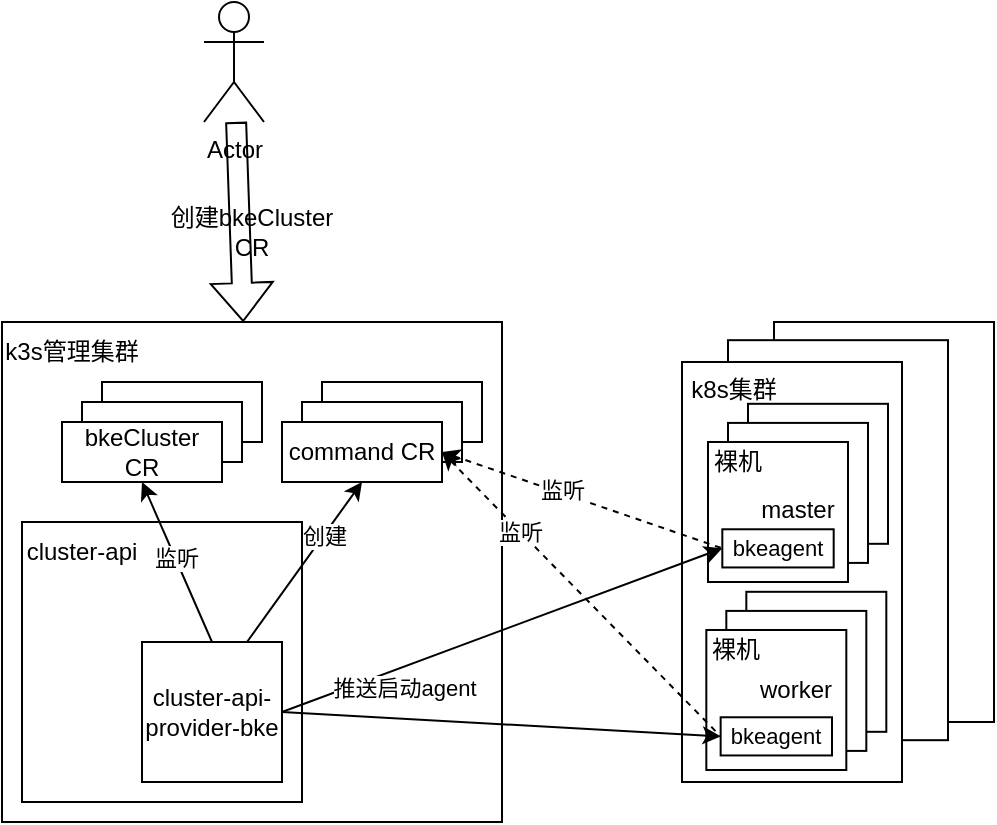 <mxfile version="21.0.10" type="github">
  <diagram name="第 1 页" id="Ml2EfFp9A3bxc2xUPDL8">
    <mxGraphModel dx="819" dy="416" grid="1" gridSize="10" guides="1" tooltips="1" connect="1" arrows="1" fold="1" page="1" pageScale="1" pageWidth="827" pageHeight="1169" math="0" shadow="0">
      <root>
        <mxCell id="0" />
        <mxCell id="1" parent="0" />
        <mxCell id="9ckuHaTD7fZ2OgeTRrUu-46" value="" style="group" vertex="1" connectable="0" parent="1">
          <mxGeometry x="500" y="239.995" width="156" height="210" as="geometry" />
        </mxCell>
        <mxCell id="9ckuHaTD7fZ2OgeTRrUu-65" value="" style="rounded=0;whiteSpace=wrap;html=1;" vertex="1" parent="9ckuHaTD7fZ2OgeTRrUu-46">
          <mxGeometry x="46" y="-20" width="110" height="200" as="geometry" />
        </mxCell>
        <mxCell id="9ckuHaTD7fZ2OgeTRrUu-47" value="" style="rounded=0;whiteSpace=wrap;html=1;" vertex="1" parent="9ckuHaTD7fZ2OgeTRrUu-46">
          <mxGeometry x="23" y="-10.905" width="110" height="200" as="geometry" />
        </mxCell>
        <mxCell id="9ckuHaTD7fZ2OgeTRrUu-38" value="" style="rounded=0;whiteSpace=wrap;html=1;" vertex="1" parent="9ckuHaTD7fZ2OgeTRrUu-46">
          <mxGeometry width="110" height="210" as="geometry" />
        </mxCell>
        <mxCell id="9ckuHaTD7fZ2OgeTRrUu-17" value="k8s集群" style="text;strokeColor=none;align=center;fillColor=none;html=1;verticalAlign=middle;whiteSpace=wrap;rounded=0;" vertex="1" parent="9ckuHaTD7fZ2OgeTRrUu-46">
          <mxGeometry width="51.818" height="28.636" as="geometry" />
        </mxCell>
        <mxCell id="9ckuHaTD7fZ2OgeTRrUu-22" value="" style="group" vertex="1" connectable="0" parent="9ckuHaTD7fZ2OgeTRrUu-46">
          <mxGeometry x="23.002" y="20.911" width="94.548" height="89.09" as="geometry" />
        </mxCell>
        <mxCell id="9ckuHaTD7fZ2OgeTRrUu-26" value="" style="group" vertex="1" connectable="0" parent="9ckuHaTD7fZ2OgeTRrUu-22">
          <mxGeometry width="94.548" height="89.09" as="geometry" />
        </mxCell>
        <mxCell id="9ckuHaTD7fZ2OgeTRrUu-18" value="" style="whiteSpace=wrap;html=1;aspect=fixed;" vertex="1" parent="9ckuHaTD7fZ2OgeTRrUu-26">
          <mxGeometry x="10" width="70" height="70" as="geometry" />
        </mxCell>
        <mxCell id="9ckuHaTD7fZ2OgeTRrUu-19" value="" style="whiteSpace=wrap;html=1;aspect=fixed;" vertex="1" parent="9ckuHaTD7fZ2OgeTRrUu-26">
          <mxGeometry y="9.55" width="70" height="70" as="geometry" />
        </mxCell>
        <mxCell id="9ckuHaTD7fZ2OgeTRrUu-20" value="" style="whiteSpace=wrap;html=1;aspect=fixed;" vertex="1" parent="9ckuHaTD7fZ2OgeTRrUu-26">
          <mxGeometry x="-10" y="19.09" width="70" height="70" as="geometry" />
        </mxCell>
        <mxCell id="9ckuHaTD7fZ2OgeTRrUu-24" value="&lt;p style=&quot;line-height: 90%; font-size: 11px;&quot;&gt;&lt;font style=&quot;font-size: 11px;&quot;&gt;bkeagent&lt;/font&gt;&lt;/p&gt;" style="rounded=0;whiteSpace=wrap;html=1;fontSize=8;" vertex="1" parent="9ckuHaTD7fZ2OgeTRrUu-26">
          <mxGeometry x="-2.84" y="62.73" width="55.68" height="19.09" as="geometry" />
        </mxCell>
        <mxCell id="9ckuHaTD7fZ2OgeTRrUu-25" value="master" style="text;strokeColor=none;align=center;fillColor=none;html=1;verticalAlign=middle;whiteSpace=wrap;rounded=0;" vertex="1" parent="9ckuHaTD7fZ2OgeTRrUu-26">
          <mxGeometry x="22.045" y="43.636" width="25.909" height="19.091" as="geometry" />
        </mxCell>
        <mxCell id="9ckuHaTD7fZ2OgeTRrUu-78" value="裸机" style="text;strokeColor=none;align=center;fillColor=none;html=1;verticalAlign=middle;whiteSpace=wrap;rounded=0;" vertex="1" parent="9ckuHaTD7fZ2OgeTRrUu-26">
          <mxGeometry x="-10.002" y="19.094" width="30" height="20" as="geometry" />
        </mxCell>
        <mxCell id="9ckuHaTD7fZ2OgeTRrUu-39" value="" style="group" vertex="1" connectable="0" parent="9ckuHaTD7fZ2OgeTRrUu-46">
          <mxGeometry x="22.162" y="114.911" width="94.548" height="89.09" as="geometry" />
        </mxCell>
        <mxCell id="9ckuHaTD7fZ2OgeTRrUu-40" value="" style="group" vertex="1" connectable="0" parent="9ckuHaTD7fZ2OgeTRrUu-39">
          <mxGeometry width="94.548" height="89.09" as="geometry" />
        </mxCell>
        <mxCell id="9ckuHaTD7fZ2OgeTRrUu-41" value="" style="whiteSpace=wrap;html=1;aspect=fixed;" vertex="1" parent="9ckuHaTD7fZ2OgeTRrUu-40">
          <mxGeometry x="10" width="70" height="70" as="geometry" />
        </mxCell>
        <mxCell id="9ckuHaTD7fZ2OgeTRrUu-42" value="" style="whiteSpace=wrap;html=1;aspect=fixed;" vertex="1" parent="9ckuHaTD7fZ2OgeTRrUu-40">
          <mxGeometry y="9.55" width="70" height="70" as="geometry" />
        </mxCell>
        <mxCell id="9ckuHaTD7fZ2OgeTRrUu-43" value="" style="whiteSpace=wrap;html=1;aspect=fixed;" vertex="1" parent="9ckuHaTD7fZ2OgeTRrUu-40">
          <mxGeometry x="-10" y="19.09" width="70" height="70" as="geometry" />
        </mxCell>
        <mxCell id="9ckuHaTD7fZ2OgeTRrUu-44" value="&lt;p style=&quot;line-height: 90%; font-size: 11px;&quot;&gt;&lt;font style=&quot;font-size: 11px;&quot;&gt;bkeagent&lt;/font&gt;&lt;/p&gt;" style="rounded=0;whiteSpace=wrap;html=1;fontSize=8;" vertex="1" parent="9ckuHaTD7fZ2OgeTRrUu-40">
          <mxGeometry x="-2.84" y="62.73" width="55.68" height="19.09" as="geometry" />
        </mxCell>
        <mxCell id="9ckuHaTD7fZ2OgeTRrUu-45" value="worker" style="text;strokeColor=none;align=center;fillColor=none;html=1;verticalAlign=middle;whiteSpace=wrap;rounded=0;" vertex="1" parent="9ckuHaTD7fZ2OgeTRrUu-40">
          <mxGeometry x="22.045" y="39.096" width="25.909" height="19.091" as="geometry" />
        </mxCell>
        <mxCell id="9ckuHaTD7fZ2OgeTRrUu-99" value="裸机" style="text;strokeColor=none;align=center;fillColor=none;html=1;verticalAlign=middle;whiteSpace=wrap;rounded=0;" vertex="1" parent="9ckuHaTD7fZ2OgeTRrUu-40">
          <mxGeometry x="-10.002" y="19.094" width="30" height="20" as="geometry" />
        </mxCell>
        <mxCell id="9ckuHaTD7fZ2OgeTRrUu-66" value="" style="group" vertex="1" connectable="0" parent="1">
          <mxGeometry x="160" y="220" width="250" height="250" as="geometry" />
        </mxCell>
        <mxCell id="9ckuHaTD7fZ2OgeTRrUu-1" value="" style="whiteSpace=wrap;html=1;aspect=fixed;" vertex="1" parent="9ckuHaTD7fZ2OgeTRrUu-66">
          <mxGeometry width="250" height="250" as="geometry" />
        </mxCell>
        <mxCell id="9ckuHaTD7fZ2OgeTRrUu-36" value="" style="group" vertex="1" connectable="0" parent="9ckuHaTD7fZ2OgeTRrUu-66">
          <mxGeometry x="20" y="70" width="140" height="140" as="geometry" />
        </mxCell>
        <mxCell id="9ckuHaTD7fZ2OgeTRrUu-34" value="" style="whiteSpace=wrap;html=1;aspect=fixed;" vertex="1" parent="9ckuHaTD7fZ2OgeTRrUu-36">
          <mxGeometry x="-10" y="30" width="140" height="140" as="geometry" />
        </mxCell>
        <mxCell id="9ckuHaTD7fZ2OgeTRrUu-2" value="cluster-api-provider-bke" style="whiteSpace=wrap;html=1;aspect=fixed;" vertex="1" parent="9ckuHaTD7fZ2OgeTRrUu-36">
          <mxGeometry x="50" y="90" width="70" height="70" as="geometry" />
        </mxCell>
        <mxCell id="9ckuHaTD7fZ2OgeTRrUu-35" value="cluster-api" style="text;strokeColor=none;align=center;fillColor=none;html=1;verticalAlign=middle;whiteSpace=wrap;rounded=0;" vertex="1" parent="9ckuHaTD7fZ2OgeTRrUu-36">
          <mxGeometry x="-10" y="30" width="60" height="30" as="geometry" />
        </mxCell>
        <mxCell id="9ckuHaTD7fZ2OgeTRrUu-37" value="k3s管理集群" style="text;strokeColor=none;align=center;fillColor=none;html=1;verticalAlign=middle;whiteSpace=wrap;rounded=0;" vertex="1" parent="9ckuHaTD7fZ2OgeTRrUu-66">
          <mxGeometry width="70" height="30" as="geometry" />
        </mxCell>
        <mxCell id="9ckuHaTD7fZ2OgeTRrUu-74" value="" style="rounded=0;whiteSpace=wrap;html=1;" vertex="1" parent="9ckuHaTD7fZ2OgeTRrUu-66">
          <mxGeometry x="50" y="30" width="80" height="30" as="geometry" />
        </mxCell>
        <mxCell id="9ckuHaTD7fZ2OgeTRrUu-73" value="" style="rounded=0;whiteSpace=wrap;html=1;" vertex="1" parent="9ckuHaTD7fZ2OgeTRrUu-66">
          <mxGeometry x="40" y="40" width="80" height="30" as="geometry" />
        </mxCell>
        <mxCell id="9ckuHaTD7fZ2OgeTRrUu-72" value="bkeCluster CR" style="rounded=0;whiteSpace=wrap;html=1;" vertex="1" parent="9ckuHaTD7fZ2OgeTRrUu-66">
          <mxGeometry x="30" y="50" width="80" height="30" as="geometry" />
        </mxCell>
        <mxCell id="9ckuHaTD7fZ2OgeTRrUu-76" value="" style="endArrow=classic;html=1;rounded=0;entryX=0.5;entryY=1;entryDx=0;entryDy=0;exitX=0.5;exitY=0;exitDx=0;exitDy=0;" edge="1" parent="9ckuHaTD7fZ2OgeTRrUu-66" source="9ckuHaTD7fZ2OgeTRrUu-2" target="9ckuHaTD7fZ2OgeTRrUu-72">
          <mxGeometry width="50" height="50" relative="1" as="geometry">
            <mxPoint x="104" y="130" as="sourcePoint" />
            <mxPoint x="154" y="80" as="targetPoint" />
          </mxGeometry>
        </mxCell>
        <mxCell id="9ckuHaTD7fZ2OgeTRrUu-77" value="监听" style="edgeLabel;html=1;align=center;verticalAlign=middle;resizable=0;points=[];" vertex="1" connectable="0" parent="9ckuHaTD7fZ2OgeTRrUu-76">
          <mxGeometry x="0.058" relative="1" as="geometry">
            <mxPoint as="offset" />
          </mxGeometry>
        </mxCell>
        <mxCell id="9ckuHaTD7fZ2OgeTRrUu-105" value="" style="rounded=0;whiteSpace=wrap;html=1;" vertex="1" parent="9ckuHaTD7fZ2OgeTRrUu-66">
          <mxGeometry x="160" y="30" width="80" height="30" as="geometry" />
        </mxCell>
        <mxCell id="9ckuHaTD7fZ2OgeTRrUu-106" value="" style="rounded=0;whiteSpace=wrap;html=1;" vertex="1" parent="9ckuHaTD7fZ2OgeTRrUu-66">
          <mxGeometry x="150" y="40" width="80" height="30" as="geometry" />
        </mxCell>
        <mxCell id="9ckuHaTD7fZ2OgeTRrUu-107" value="command CR" style="rounded=0;whiteSpace=wrap;html=1;" vertex="1" parent="9ckuHaTD7fZ2OgeTRrUu-66">
          <mxGeometry x="140" y="50" width="80" height="30" as="geometry" />
        </mxCell>
        <mxCell id="9ckuHaTD7fZ2OgeTRrUu-108" value="" style="endArrow=classic;html=1;rounded=0;exitX=0.75;exitY=0;exitDx=0;exitDy=0;entryX=0.5;entryY=1;entryDx=0;entryDy=0;" edge="1" parent="9ckuHaTD7fZ2OgeTRrUu-66" source="9ckuHaTD7fZ2OgeTRrUu-2" target="9ckuHaTD7fZ2OgeTRrUu-107">
          <mxGeometry width="50" height="50" relative="1" as="geometry">
            <mxPoint x="270" y="120" as="sourcePoint" />
            <mxPoint x="320" y="70" as="targetPoint" />
          </mxGeometry>
        </mxCell>
        <mxCell id="9ckuHaTD7fZ2OgeTRrUu-109" value="创建" style="edgeLabel;html=1;align=center;verticalAlign=middle;resizable=0;points=[];" vertex="1" connectable="0" parent="9ckuHaTD7fZ2OgeTRrUu-108">
          <mxGeometry x="0.344" relative="1" as="geometry">
            <mxPoint as="offset" />
          </mxGeometry>
        </mxCell>
        <mxCell id="9ckuHaTD7fZ2OgeTRrUu-67" value="Actor" style="shape=umlActor;verticalLabelPosition=bottom;verticalAlign=top;html=1;outlineConnect=0;" vertex="1" parent="1">
          <mxGeometry x="261" y="60" width="30" height="60" as="geometry" />
        </mxCell>
        <mxCell id="9ckuHaTD7fZ2OgeTRrUu-69" value="" style="shape=flexArrow;endArrow=classic;html=1;rounded=0;" edge="1" parent="1" source="9ckuHaTD7fZ2OgeTRrUu-67" target="9ckuHaTD7fZ2OgeTRrUu-1">
          <mxGeometry width="50" height="50" relative="1" as="geometry">
            <mxPoint x="370" y="290" as="sourcePoint" />
            <mxPoint x="420" y="240" as="targetPoint" />
          </mxGeometry>
        </mxCell>
        <mxCell id="9ckuHaTD7fZ2OgeTRrUu-71" value="创建bkeCluster CR" style="text;strokeColor=none;align=center;fillColor=none;html=1;verticalAlign=middle;whiteSpace=wrap;rounded=0;" vertex="1" parent="1">
          <mxGeometry x="240" y="160" width="90" height="30" as="geometry" />
        </mxCell>
        <mxCell id="9ckuHaTD7fZ2OgeTRrUu-100" value="" style="endArrow=classic;html=1;rounded=0;exitX=1;exitY=0.5;exitDx=0;exitDy=0;entryX=0;entryY=0.5;entryDx=0;entryDy=0;" edge="1" parent="1" source="9ckuHaTD7fZ2OgeTRrUu-2" target="9ckuHaTD7fZ2OgeTRrUu-44">
          <mxGeometry width="50" height="50" relative="1" as="geometry">
            <mxPoint x="350" y="330" as="sourcePoint" />
            <mxPoint x="400" y="280" as="targetPoint" />
          </mxGeometry>
        </mxCell>
        <mxCell id="9ckuHaTD7fZ2OgeTRrUu-110" value="" style="endArrow=none;dashed=1;html=1;rounded=0;exitX=1;exitY=0.5;exitDx=0;exitDy=0;entryX=0;entryY=0.5;entryDx=0;entryDy=0;startArrow=classic;startFill=1;" edge="1" parent="1" source="9ckuHaTD7fZ2OgeTRrUu-107" target="9ckuHaTD7fZ2OgeTRrUu-24">
          <mxGeometry width="50" height="50" relative="1" as="geometry">
            <mxPoint x="430" y="340" as="sourcePoint" />
            <mxPoint x="480" y="290" as="targetPoint" />
          </mxGeometry>
        </mxCell>
        <mxCell id="9ckuHaTD7fZ2OgeTRrUu-112" value="监听" style="edgeLabel;html=1;align=center;verticalAlign=middle;resizable=0;points=[];" vertex="1" connectable="0" parent="9ckuHaTD7fZ2OgeTRrUu-110">
          <mxGeometry x="-0.153" y="2" relative="1" as="geometry">
            <mxPoint as="offset" />
          </mxGeometry>
        </mxCell>
        <mxCell id="9ckuHaTD7fZ2OgeTRrUu-111" value="" style="endArrow=none;dashed=1;html=1;rounded=0;exitX=1;exitY=0.5;exitDx=0;exitDy=0;entryX=0;entryY=0.5;entryDx=0;entryDy=0;startArrow=classic;startFill=1;" edge="1" parent="1" source="9ckuHaTD7fZ2OgeTRrUu-107" target="9ckuHaTD7fZ2OgeTRrUu-44">
          <mxGeometry width="50" height="50" relative="1" as="geometry">
            <mxPoint x="390" y="295" as="sourcePoint" />
            <mxPoint x="530" y="343" as="targetPoint" />
          </mxGeometry>
        </mxCell>
        <mxCell id="9ckuHaTD7fZ2OgeTRrUu-113" value="监听" style="edgeLabel;html=1;align=center;verticalAlign=middle;resizable=0;points=[];" vertex="1" connectable="0" parent="9ckuHaTD7fZ2OgeTRrUu-111">
          <mxGeometry x="-0.437" relative="1" as="geometry">
            <mxPoint as="offset" />
          </mxGeometry>
        </mxCell>
        <mxCell id="9ckuHaTD7fZ2OgeTRrUu-115" value="" style="endArrow=classic;html=1;rounded=0;exitX=1;exitY=0.5;exitDx=0;exitDy=0;entryX=0;entryY=0.5;entryDx=0;entryDy=0;" edge="1" parent="1" source="9ckuHaTD7fZ2OgeTRrUu-2" target="9ckuHaTD7fZ2OgeTRrUu-24">
          <mxGeometry width="50" height="50" relative="1" as="geometry">
            <mxPoint x="310" y="425" as="sourcePoint" />
            <mxPoint x="529" y="437" as="targetPoint" />
          </mxGeometry>
        </mxCell>
        <mxCell id="9ckuHaTD7fZ2OgeTRrUu-116" value="推送启动agent" style="edgeLabel;html=1;align=center;verticalAlign=middle;resizable=0;points=[];" vertex="1" connectable="0" parent="9ckuHaTD7fZ2OgeTRrUu-115">
          <mxGeometry x="0.242" y="1" relative="1" as="geometry">
            <mxPoint x="-76" y="40" as="offset" />
          </mxGeometry>
        </mxCell>
      </root>
    </mxGraphModel>
  </diagram>
</mxfile>
